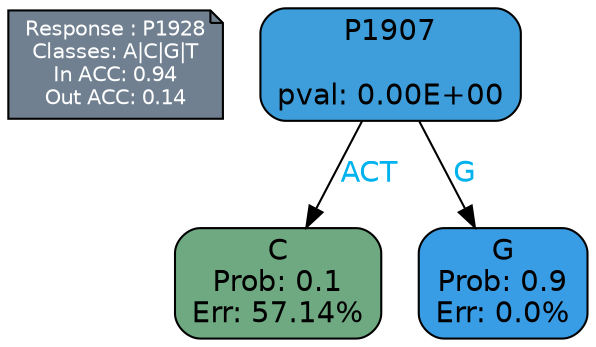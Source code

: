 digraph Tree {
node [shape=box, style="filled, rounded", color="black", fontname=helvetica] ;
graph [ranksep=equally, splines=polylines, bgcolor=transparent, dpi=600] ;
edge [fontname=helvetica] ;
LEGEND [label="Response : P1928
Classes: A|C|G|T
In ACC: 0.94
Out ACC: 0.14
",shape=note,align=left,style=filled,fillcolor="slategray",fontcolor="white",fontsize=10];1 [label="P1907

pval: 0.00E+00", fillcolor="#3e9edb"] ;
2 [label="C
Prob: 0.1
Err: 57.14%", fillcolor="#6ea982"] ;
3 [label="G
Prob: 0.9
Err: 0.0%", fillcolor="#399de5"] ;
1 -> 2 [label="ACT",fontcolor=deepskyblue2] ;
1 -> 3 [label="G",fontcolor=deepskyblue2] ;
{rank = same; 2;3;}{rank = same; LEGEND;1;}}